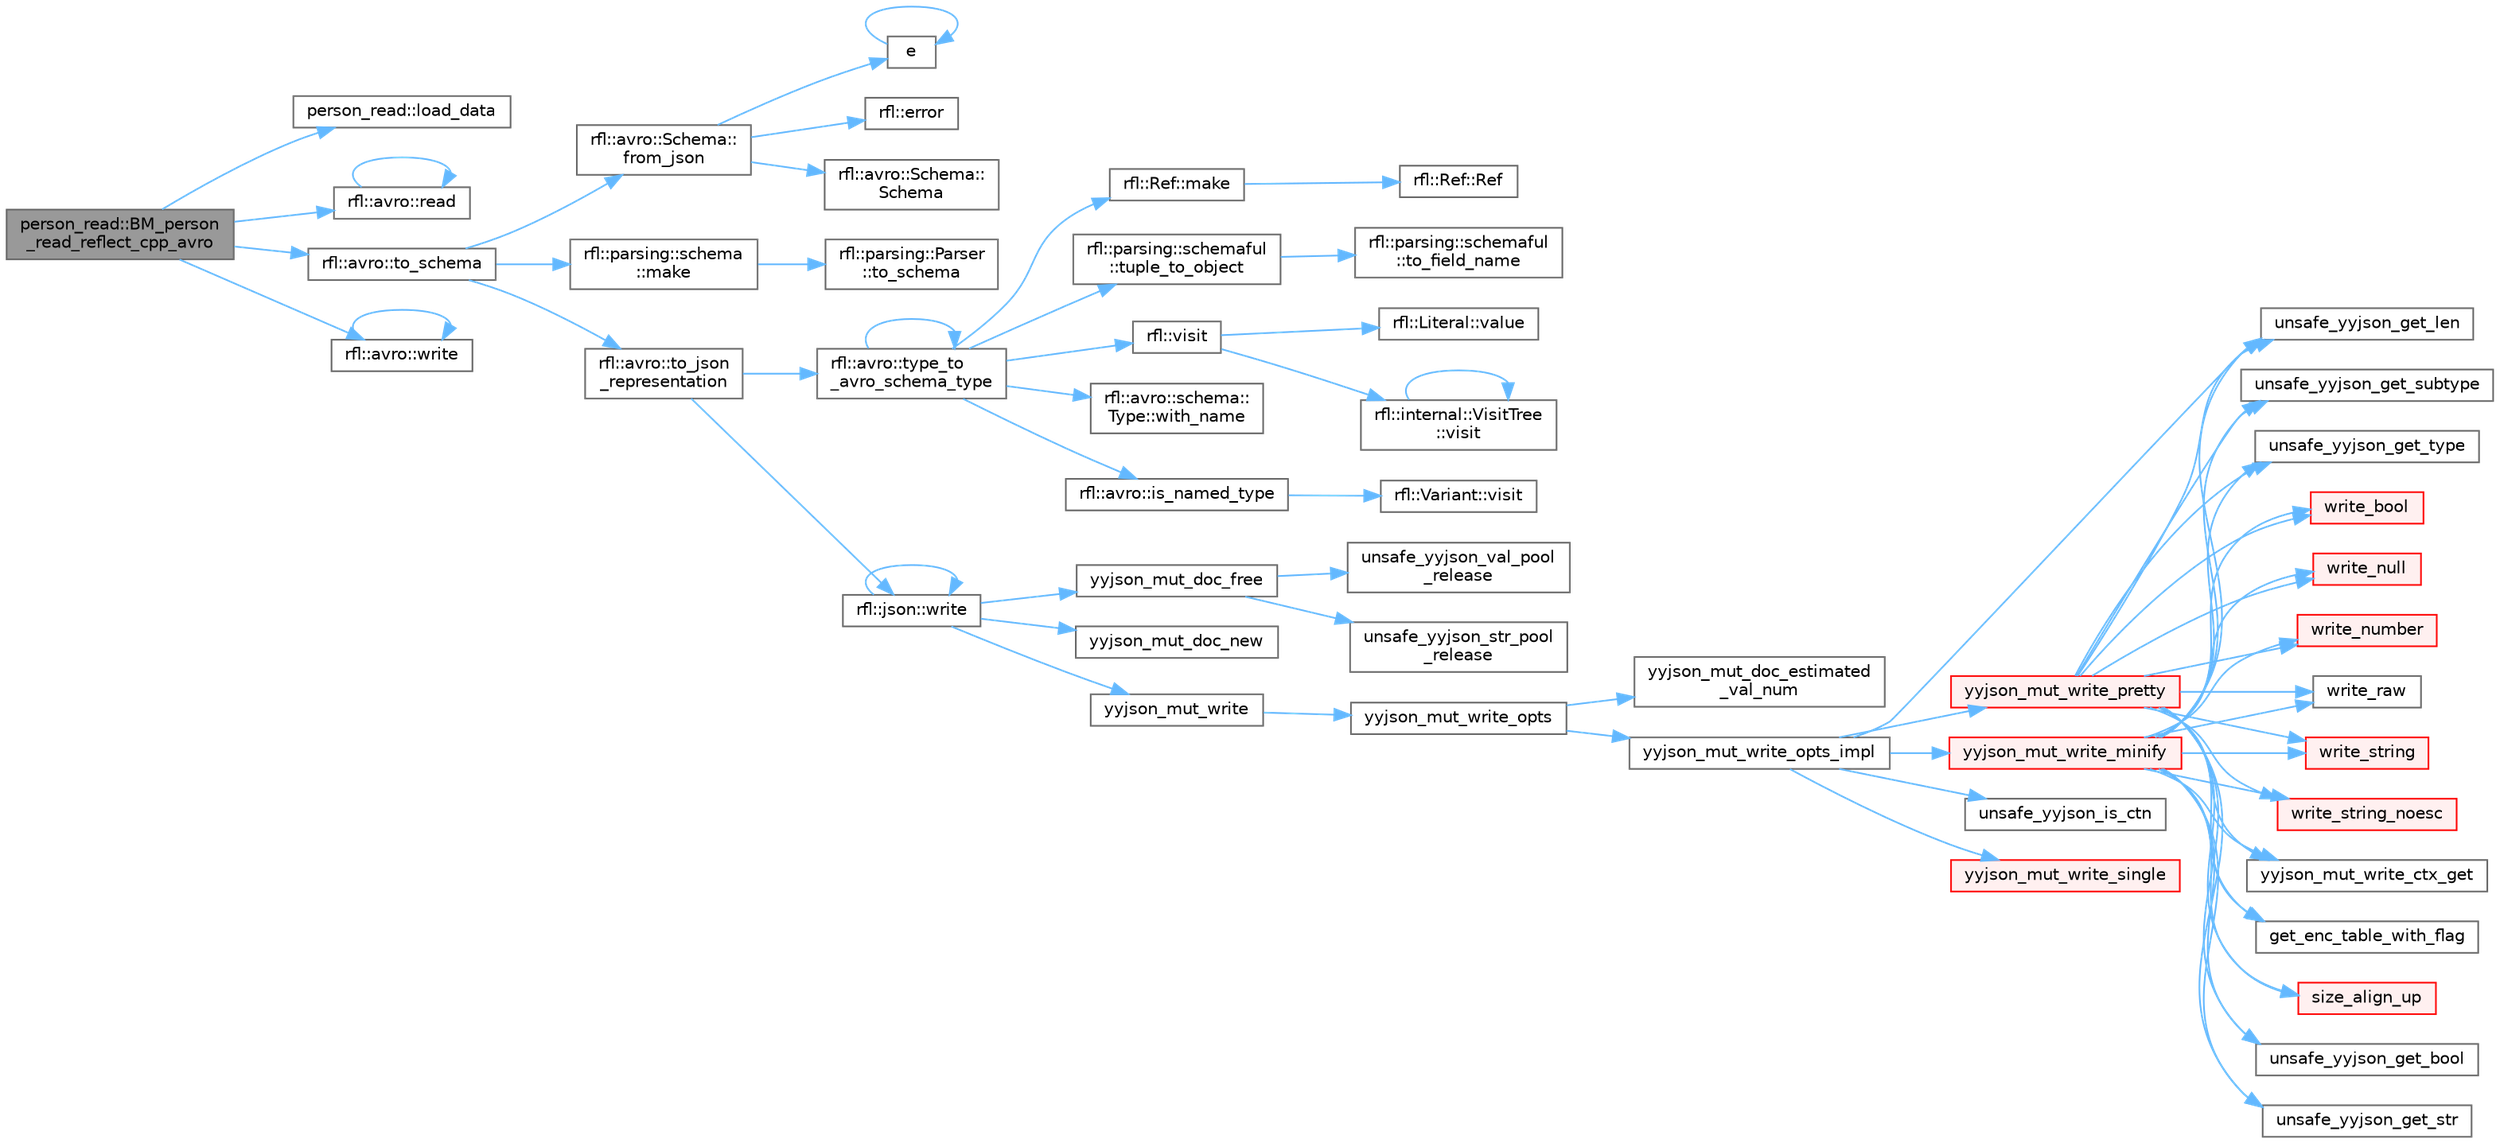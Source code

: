digraph "person_read::BM_person_read_reflect_cpp_avro"
{
 // LATEX_PDF_SIZE
  bgcolor="transparent";
  edge [fontname=Helvetica,fontsize=10,labelfontname=Helvetica,labelfontsize=10];
  node [fontname=Helvetica,fontsize=10,shape=box,height=0.2,width=0.4];
  rankdir="LR";
  Node1 [id="Node000001",label="person_read::BM_person\l_read_reflect_cpp_avro",height=0.2,width=0.4,color="gray40", fillcolor="grey60", style="filled", fontcolor="black",tooltip=" "];
  Node1 -> Node2 [id="edge71_Node000001_Node000002",color="steelblue1",style="solid",tooltip=" "];
  Node2 [id="Node000002",label="person_read::load_data",height=0.2,width=0.4,color="grey40", fillcolor="white", style="filled",URL="$namespaceperson__read.html#aee7e7905c4a047efd1cd9e8abbc981f7",tooltip=" "];
  Node1 -> Node3 [id="edge72_Node000001_Node000003",color="steelblue1",style="solid",tooltip=" "];
  Node3 [id="Node000003",label="rfl::avro::read",height=0.2,width=0.4,color="grey40", fillcolor="white", style="filled",URL="$namespacerfl_1_1avro.html#aea11cfdc519efbaee04bd766ce499db1",tooltip="Parses an object from a AVRO var."];
  Node3 -> Node3 [id="edge73_Node000003_Node000003",color="steelblue1",style="solid",tooltip=" "];
  Node1 -> Node4 [id="edge74_Node000001_Node000004",color="steelblue1",style="solid",tooltip=" "];
  Node4 [id="Node000004",label="rfl::avro::to_schema",height=0.2,width=0.4,color="grey40", fillcolor="white", style="filled",URL="$namespacerfl_1_1avro.html#ab4e4299e148b02882cde0a081a19d533",tooltip="Returns the Avro schema for a class."];
  Node4 -> Node5 [id="edge75_Node000004_Node000005",color="steelblue1",style="solid",tooltip=" "];
  Node5 [id="Node000005",label="rfl::avro::Schema::\lfrom_json",height=0.2,width=0.4,color="grey40", fillcolor="white", style="filled",URL="$classrfl_1_1avro_1_1_schema.html#a0b87feddebe58d04f4c9b4c4c8e96ff1",tooltip=" "];
  Node5 -> Node6 [id="edge76_Node000005_Node000006",color="steelblue1",style="solid",tooltip=" "];
  Node6 [id="Node000006",label="e",height=0.2,width=0.4,color="grey40", fillcolor="white", style="filled",URL="$_cwise__array__power__array_8cpp.html#a9cb86ff854760bf91a154f2724a9101d",tooltip=" "];
  Node6 -> Node6 [id="edge77_Node000006_Node000006",color="steelblue1",style="solid",tooltip=" "];
  Node5 -> Node7 [id="edge78_Node000005_Node000007",color="steelblue1",style="solid",tooltip=" "];
  Node7 [id="Node000007",label="rfl::error",height=0.2,width=0.4,color="grey40", fillcolor="white", style="filled",URL="$namespacerfl.html#a6625864c6c297dfdc3d3c3ee3181dd8c",tooltip="Shorthand for unexpected error."];
  Node5 -> Node8 [id="edge79_Node000005_Node000008",color="steelblue1",style="solid",tooltip=" "];
  Node8 [id="Node000008",label="rfl::avro::Schema::\lSchema",height=0.2,width=0.4,color="grey40", fillcolor="white", style="filled",URL="$classrfl_1_1avro_1_1_schema.html#afe64e32328ce80341a44c3c3e8ed2eff",tooltip=" "];
  Node4 -> Node9 [id="edge80_Node000004_Node000009",color="steelblue1",style="solid",tooltip=" "];
  Node9 [id="Node000009",label="rfl::parsing::schema\l::make",height=0.2,width=0.4,color="grey40", fillcolor="white", style="filled",URL="$namespacerfl_1_1parsing_1_1schema.html#abde3ab3b84d1e866390452a4bcd9f414",tooltip=" "];
  Node9 -> Node10 [id="edge81_Node000009_Node000010",color="steelblue1",style="solid",tooltip=" "];
  Node10 [id="Node000010",label="rfl::parsing::Parser\l::to_schema",height=0.2,width=0.4,color="grey40", fillcolor="white", style="filled",URL="$structrfl_1_1parsing_1_1_parser.html#a1dafff3e2ac5cc6e4cf8472870a2481f",tooltip="Generates a schema for the underlying type."];
  Node4 -> Node11 [id="edge82_Node000004_Node000011",color="steelblue1",style="solid",tooltip=" "];
  Node11 [id="Node000011",label="rfl::avro::to_json\l_representation",height=0.2,width=0.4,color="grey40", fillcolor="white", style="filled",URL="$namespacerfl_1_1avro.html#ad8970e1bc390f14a2a8b2e4268e3a9e4",tooltip=" "];
  Node11 -> Node12 [id="edge83_Node000011_Node000012",color="steelblue1",style="solid",tooltip=" "];
  Node12 [id="Node000012",label="rfl::avro::type_to\l_avro_schema_type",height=0.2,width=0.4,color="grey40", fillcolor="white", style="filled",URL="$namespacerfl_1_1avro.html#a2bde2fe911f941dfa6ac70073bdfaab4",tooltip=" "];
  Node12 -> Node13 [id="edge84_Node000012_Node000013",color="steelblue1",style="solid",tooltip=" "];
  Node13 [id="Node000013",label="rfl::avro::is_named_type",height=0.2,width=0.4,color="grey40", fillcolor="white", style="filled",URL="$namespacerfl_1_1avro.html#ad309b1262fb37cdb7e4ff4e13e864053",tooltip=" "];
  Node13 -> Node14 [id="edge85_Node000013_Node000014",color="steelblue1",style="solid",tooltip=" "];
  Node14 [id="Node000014",label="rfl::Variant::visit",height=0.2,width=0.4,color="grey40", fillcolor="white", style="filled",URL="$classrfl_1_1_variant.html#ac3b3ce4b10d7ae00df4474bc78f64f6b",tooltip=" "];
  Node12 -> Node15 [id="edge86_Node000012_Node000015",color="steelblue1",style="solid",tooltip=" "];
  Node15 [id="Node000015",label="rfl::Ref::make",height=0.2,width=0.4,color="grey40", fillcolor="white", style="filled",URL="$classrfl_1_1_ref.html#a1501cd0fd114b2dd113fb3abe974275d",tooltip=" "];
  Node15 -> Node16 [id="edge87_Node000015_Node000016",color="steelblue1",style="solid",tooltip=" "];
  Node16 [id="Node000016",label="rfl::Ref::Ref",height=0.2,width=0.4,color="grey40", fillcolor="white", style="filled",URL="$classrfl_1_1_ref.html#a157d7b0b3b1bc2b0833c0843bf056d04",tooltip=" "];
  Node12 -> Node17 [id="edge88_Node000012_Node000017",color="steelblue1",style="solid",tooltip=" "];
  Node17 [id="Node000017",label="rfl::parsing::schemaful\l::tuple_to_object",height=0.2,width=0.4,color="grey40", fillcolor="white", style="filled",URL="$namespacerfl_1_1parsing_1_1schemaful.html#a5b412f7002391ba449648c30b115d142",tooltip=" "];
  Node17 -> Node18 [id="edge89_Node000017_Node000018",color="steelblue1",style="solid",tooltip=" "];
  Node18 [id="Node000018",label="rfl::parsing::schemaful\l::to_field_name",height=0.2,width=0.4,color="grey40", fillcolor="white", style="filled",URL="$namespacerfl_1_1parsing_1_1schemaful.html#a637e665897ba12ed046a7c21720158f4",tooltip=" "];
  Node12 -> Node12 [id="edge90_Node000012_Node000012",color="steelblue1",style="solid",tooltip=" "];
  Node12 -> Node19 [id="edge91_Node000012_Node000019",color="steelblue1",style="solid",tooltip=" "];
  Node19 [id="Node000019",label="rfl::visit",height=0.2,width=0.4,color="grey40", fillcolor="white", style="filled",URL="$namespacerfl.html#ab818223fa1c483a720a5004db13c118b",tooltip=" "];
  Node19 -> Node20 [id="edge92_Node000019_Node000020",color="steelblue1",style="solid",tooltip=" "];
  Node20 [id="Node000020",label="rfl::Literal::value",height=0.2,width=0.4,color="grey40", fillcolor="white", style="filled",URL="$classrfl_1_1_literal.html#a12e1ef9245686c82fd03d9488a06249e",tooltip="Returns the value actually contained in the Literal."];
  Node19 -> Node21 [id="edge93_Node000019_Node000021",color="steelblue1",style="solid",tooltip=" "];
  Node21 [id="Node000021",label="rfl::internal::VisitTree\l::visit",height=0.2,width=0.4,color="grey40", fillcolor="white", style="filled",URL="$structrfl_1_1internal_1_1_visit_tree.html#a0f788884e011cf44fa9ed4f9b80d1bd8",tooltip="Evaluates a visitor pattern using a tree-like structure."];
  Node21 -> Node21 [id="edge94_Node000021_Node000021",color="steelblue1",style="solid",tooltip=" "];
  Node12 -> Node22 [id="edge95_Node000012_Node000022",color="steelblue1",style="solid",tooltip=" "];
  Node22 [id="Node000022",label="rfl::avro::schema::\lType::with_name",height=0.2,width=0.4,color="grey40", fillcolor="white", style="filled",URL="$structrfl_1_1avro_1_1schema_1_1_type.html#a020df2467fc88c2642139b392dec1c16",tooltip=" "];
  Node11 -> Node23 [id="edge96_Node000011_Node000023",color="steelblue1",style="solid",tooltip=" "];
  Node23 [id="Node000023",label="rfl::json::write",height=0.2,width=0.4,color="grey40", fillcolor="white", style="filled",URL="$namespacerfl_1_1json.html#af39a23539424555b8c970d12a58e547f",tooltip="Returns a JSON string."];
  Node23 -> Node23 [id="edge97_Node000023_Node000023",color="steelblue1",style="solid",tooltip=" "];
  Node23 -> Node24 [id="edge98_Node000023_Node000024",color="steelblue1",style="solid",tooltip=" "];
  Node24 [id="Node000024",label="yyjson_mut_doc_free",height=0.2,width=0.4,color="grey40", fillcolor="white", style="filled",URL="$yyjson_8c.html#a473b53dd223f25a117a6fe3b543bfdb1",tooltip=" "];
  Node24 -> Node25 [id="edge99_Node000024_Node000025",color="steelblue1",style="solid",tooltip=" "];
  Node25 [id="Node000025",label="unsafe_yyjson_str_pool\l_release",height=0.2,width=0.4,color="grey40", fillcolor="white", style="filled",URL="$yyjson_8c.html#a68827985804124f8d26d256b07877cf9",tooltip=" "];
  Node24 -> Node26 [id="edge100_Node000024_Node000026",color="steelblue1",style="solid",tooltip=" "];
  Node26 [id="Node000026",label="unsafe_yyjson_val_pool\l_release",height=0.2,width=0.4,color="grey40", fillcolor="white", style="filled",URL="$yyjson_8c.html#a423ab190d8ce947af71ff1a45ab76805",tooltip=" "];
  Node23 -> Node27 [id="edge101_Node000023_Node000027",color="steelblue1",style="solid",tooltip=" "];
  Node27 [id="Node000027",label="yyjson_mut_doc_new",height=0.2,width=0.4,color="grey40", fillcolor="white", style="filled",URL="$yyjson_8c.html#a94a8c1c5f4e47e11e268d7f4c0e4cb1a",tooltip=" "];
  Node23 -> Node28 [id="edge102_Node000023_Node000028",color="steelblue1",style="solid",tooltip=" "];
  Node28 [id="Node000028",label="yyjson_mut_write",height=0.2,width=0.4,color="grey40", fillcolor="white", style="filled",URL="$yyjson_8h.html#a881e2ee3f487385810829df8bc675f1f",tooltip=" "];
  Node28 -> Node29 [id="edge103_Node000028_Node000029",color="steelblue1",style="solid",tooltip=" "];
  Node29 [id="Node000029",label="yyjson_mut_write_opts",height=0.2,width=0.4,color="grey40", fillcolor="white", style="filled",URL="$yyjson_8c.html#a43932e149602ddfcd9257648ea36e553",tooltip=" "];
  Node29 -> Node30 [id="edge104_Node000029_Node000030",color="steelblue1",style="solid",tooltip=" "];
  Node30 [id="Node000030",label="yyjson_mut_doc_estimated\l_val_num",height=0.2,width=0.4,color="grey40", fillcolor="white", style="filled",URL="$yyjson_8c.html#ac9cfbe501c1317baf92c53571c7333ee",tooltip=" "];
  Node29 -> Node31 [id="edge105_Node000029_Node000031",color="steelblue1",style="solid",tooltip=" "];
  Node31 [id="Node000031",label="yyjson_mut_write_opts_impl",height=0.2,width=0.4,color="grey40", fillcolor="white", style="filled",URL="$yyjson_8c.html#a9419498fed912dda63693d15ff91c74c",tooltip=" "];
  Node31 -> Node32 [id="edge106_Node000031_Node000032",color="steelblue1",style="solid",tooltip=" "];
  Node32 [id="Node000032",label="unsafe_yyjson_get_len",height=0.2,width=0.4,color="grey40", fillcolor="white", style="filled",URL="$yyjson_8h.html#a445bf8a7f9981e4797bf95db944ddf8f",tooltip=" "];
  Node31 -> Node33 [id="edge107_Node000031_Node000033",color="steelblue1",style="solid",tooltip=" "];
  Node33 [id="Node000033",label="unsafe_yyjson_is_ctn",height=0.2,width=0.4,color="grey40", fillcolor="white", style="filled",URL="$yyjson_8h.html#afe1e8995e63d29297d569c4a848bf5a2",tooltip=" "];
  Node31 -> Node34 [id="edge108_Node000031_Node000034",color="steelblue1",style="solid",tooltip=" "];
  Node34 [id="Node000034",label="yyjson_mut_write_minify",height=0.2,width=0.4,color="red", fillcolor="#FFF0F0", style="filled",URL="$yyjson_8c.html#a41b0f7caeaed5e6075fdbad6e37daa44",tooltip=" "];
  Node34 -> Node35 [id="edge109_Node000034_Node000035",color="steelblue1",style="solid",tooltip=" "];
  Node35 [id="Node000035",label="get_enc_table_with_flag",height=0.2,width=0.4,color="grey40", fillcolor="white", style="filled",URL="$yyjson_8c.html#a4b810e39a1c70f479ea48f4b6be239b0",tooltip=" "];
  Node34 -> Node36 [id="edge110_Node000034_Node000036",color="steelblue1",style="solid",tooltip=" "];
  Node36 [id="Node000036",label="size_align_up",height=0.2,width=0.4,color="red", fillcolor="#FFF0F0", style="filled",URL="$yyjson_8c.html#aee0ecba3f0e01a145a4bd084c40b53b6",tooltip=" "];
  Node34 -> Node38 [id="edge111_Node000034_Node000038",color="steelblue1",style="solid",tooltip=" "];
  Node38 [id="Node000038",label="unsafe_yyjson_get_bool",height=0.2,width=0.4,color="grey40", fillcolor="white", style="filled",URL="$yyjson_8h.html#a3ef8c1e13a7f67eead2d945125769f90",tooltip=" "];
  Node34 -> Node32 [id="edge112_Node000034_Node000032",color="steelblue1",style="solid",tooltip=" "];
  Node34 -> Node39 [id="edge113_Node000034_Node000039",color="steelblue1",style="solid",tooltip=" "];
  Node39 [id="Node000039",label="unsafe_yyjson_get_str",height=0.2,width=0.4,color="grey40", fillcolor="white", style="filled",URL="$yyjson_8h.html#a879b3c14194afd5b60d663640998c020",tooltip=" "];
  Node34 -> Node40 [id="edge114_Node000034_Node000040",color="steelblue1",style="solid",tooltip=" "];
  Node40 [id="Node000040",label="unsafe_yyjson_get_subtype",height=0.2,width=0.4,color="grey40", fillcolor="white", style="filled",URL="$yyjson_8h.html#a735848e46f26bfe3dfb333c7f890205e",tooltip=" "];
  Node34 -> Node41 [id="edge115_Node000034_Node000041",color="steelblue1",style="solid",tooltip=" "];
  Node41 [id="Node000041",label="unsafe_yyjson_get_type",height=0.2,width=0.4,color="grey40", fillcolor="white", style="filled",URL="$yyjson_8h.html#a25aa2b2a33dccb9af7da4576b3cbe6ab",tooltip=" "];
  Node34 -> Node42 [id="edge116_Node000034_Node000042",color="steelblue1",style="solid",tooltip=" "];
  Node42 [id="Node000042",label="write_bool",height=0.2,width=0.4,color="red", fillcolor="#FFF0F0", style="filled",URL="$yyjson_8c.html#a8f48aafc5963521f3da75e2448f0d084",tooltip=" "];
  Node34 -> Node45 [id="edge117_Node000034_Node000045",color="steelblue1",style="solid",tooltip=" "];
  Node45 [id="Node000045",label="write_null",height=0.2,width=0.4,color="red", fillcolor="#FFF0F0", style="filled",URL="$yyjson_8c.html#a9ab2502373a7c2ad7decc10b76c47043",tooltip=" "];
  Node34 -> Node46 [id="edge118_Node000034_Node000046",color="steelblue1",style="solid",tooltip=" "];
  Node46 [id="Node000046",label="write_number",height=0.2,width=0.4,color="red", fillcolor="#FFF0F0", style="filled",URL="$yyjson_8c.html#a7a6eb98c82d060a1b4b1b25ae9169770",tooltip=" "];
  Node34 -> Node90 [id="edge119_Node000034_Node000090",color="steelblue1",style="solid",tooltip=" "];
  Node90 [id="Node000090",label="write_raw",height=0.2,width=0.4,color="grey40", fillcolor="white", style="filled",URL="$yyjson_8c.html#a595a43099038f73ab0af2b4209b1f0fd",tooltip=" "];
  Node34 -> Node91 [id="edge120_Node000034_Node000091",color="steelblue1",style="solid",tooltip=" "];
  Node91 [id="Node000091",label="write_string",height=0.2,width=0.4,color="red", fillcolor="#FFF0F0", style="filled",URL="$yyjson_8c.html#a1aadf662e6fc22a6419db27146e38472",tooltip=" "];
  Node34 -> Node96 [id="edge121_Node000034_Node000096",color="steelblue1",style="solid",tooltip=" "];
  Node96 [id="Node000096",label="write_string_noesc",height=0.2,width=0.4,color="red", fillcolor="#FFF0F0", style="filled",URL="$yyjson_8c.html#ab1d27351bed7d1f6f632f75dcf9846de",tooltip=" "];
  Node34 -> Node97 [id="edge122_Node000034_Node000097",color="steelblue1",style="solid",tooltip=" "];
  Node97 [id="Node000097",label="yyjson_mut_write_ctx_get",height=0.2,width=0.4,color="grey40", fillcolor="white", style="filled",URL="$yyjson_8c.html#a7330d6789bda008b50a3a964e17629c4",tooltip=" "];
  Node31 -> Node99 [id="edge123_Node000031_Node000099",color="steelblue1",style="solid",tooltip=" "];
  Node99 [id="Node000099",label="yyjson_mut_write_pretty",height=0.2,width=0.4,color="red", fillcolor="#FFF0F0", style="filled",URL="$yyjson_8c.html#a5bd41dfbb867b6521e1f7571f3615b0f",tooltip=" "];
  Node99 -> Node35 [id="edge124_Node000099_Node000035",color="steelblue1",style="solid",tooltip=" "];
  Node99 -> Node36 [id="edge125_Node000099_Node000036",color="steelblue1",style="solid",tooltip=" "];
  Node99 -> Node38 [id="edge126_Node000099_Node000038",color="steelblue1",style="solid",tooltip=" "];
  Node99 -> Node32 [id="edge127_Node000099_Node000032",color="steelblue1",style="solid",tooltip=" "];
  Node99 -> Node39 [id="edge128_Node000099_Node000039",color="steelblue1",style="solid",tooltip=" "];
  Node99 -> Node40 [id="edge129_Node000099_Node000040",color="steelblue1",style="solid",tooltip=" "];
  Node99 -> Node41 [id="edge130_Node000099_Node000041",color="steelblue1",style="solid",tooltip=" "];
  Node99 -> Node42 [id="edge131_Node000099_Node000042",color="steelblue1",style="solid",tooltip=" "];
  Node99 -> Node45 [id="edge132_Node000099_Node000045",color="steelblue1",style="solid",tooltip=" "];
  Node99 -> Node46 [id="edge133_Node000099_Node000046",color="steelblue1",style="solid",tooltip=" "];
  Node99 -> Node90 [id="edge134_Node000099_Node000090",color="steelblue1",style="solid",tooltip=" "];
  Node99 -> Node91 [id="edge135_Node000099_Node000091",color="steelblue1",style="solid",tooltip=" "];
  Node99 -> Node96 [id="edge136_Node000099_Node000096",color="steelblue1",style="solid",tooltip=" "];
  Node99 -> Node97 [id="edge137_Node000099_Node000097",color="steelblue1",style="solid",tooltip=" "];
  Node31 -> Node101 [id="edge138_Node000031_Node000101",color="steelblue1",style="solid",tooltip=" "];
  Node101 [id="Node000101",label="yyjson_mut_write_single",height=0.2,width=0.4,color="red", fillcolor="#FFF0F0", style="filled",URL="$yyjson_8c.html#a6453eece4aede41c7d909075ad2980e0",tooltip=" "];
  Node1 -> Node103 [id="edge139_Node000001_Node000103",color="steelblue1",style="solid",tooltip=" "];
  Node103 [id="Node000103",label="rfl::avro::write",height=0.2,width=0.4,color="grey40", fillcolor="white", style="filled",URL="$namespacerfl_1_1avro.html#a35363ef7356277226dac5c8cb4fb6b4a",tooltip="Returns AVRO bytes."];
  Node103 -> Node103 [id="edge140_Node000103_Node000103",color="steelblue1",style="solid",tooltip=" "];
}
